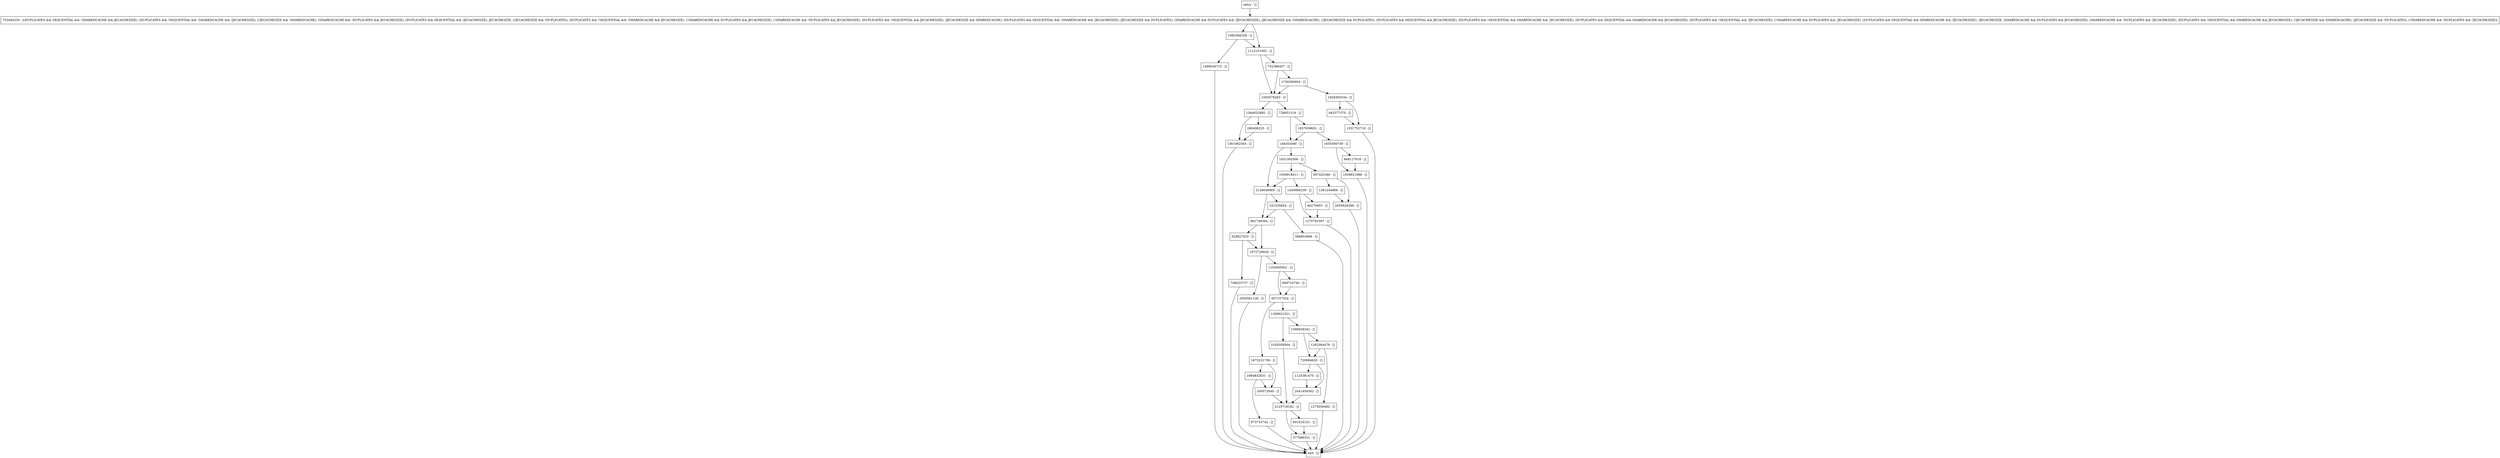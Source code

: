 digraph processFoundLN {
node [shape=record];
1673231708 [label="1673231708 - []"];
1499038715 [label="1499038715 - []"];
2055628396 [label="2055628396 - []"];
748023737 [label="748023737 - []"];
1994832831 [label="1994832831 - []"];
942577370 [label="942577370 - []"];
1598928342 [label="1598928342 - []"];
1361062504 [label="1361062504 - []"];
231535854 [label="231535854 - []"];
1270791097 [label="1270791097 - []"];
1564932885 [label="1564932885 - []"];
566853666 [label="566853666 - []"];
861749394 [label="861749394 - []"];
720984620 [label="720984620 - []"];
873733742 [label="873733742 - []"];
752386457 [label="752386457 - []"];
1059918011 [label="1059918011 - []"];
1361244866 [label="1361244866 - []"];
2041459382 [label="2041459382 - []"];
entry [label="entry - []"];
exit [label="exit - []"];
907432360 [label="907432360 - []"];
1368621021 [label="1368621021 - []"];
209572640 [label="209572640 - []"];
1275059482 [label="1275059482 - []"];
146353490 [label="146353490 - []"];
529827025 [label="529827025 - []"];
1657659651 [label="1657659651 - []"];
2128049965 [label="2128049965 - []"];
1831392506 [label="1831392506 - []"];
286408225 [label="286408225 - []"];
2050561138 [label="2050561138 - []"];
1125381475 [label="1125381475 - []"];
1050579283 [label="1050579283 - []"];
753494330 [label="753494330 - [(DUPLICATES && SEQUENTIAL && !SHAREDCACHE && JECACHESIZE), (DUPLICATES && !SEQUENTIAL && !SHAREDCACHE && !JECACHESIZE), (!JECACHESIZE && !SHAREDCACHE), (SHAREDCACHE && !DUPLICATES && JECACHESIZE), (DUPLICATES && SEQUENTIAL && !JECACHESIZE), JECACHESIZE, (!JECACHESIZE && !DUPLICATES), (DUPLICATES && !SEQUENTIAL && !SHAREDCACHE && JECACHESIZE), (!SHAREDCACHE && DUPLICATES && JECACHESIZE), (!SHAREDCACHE && !DUPLICATES && JECACHESIZE), (DUPLICATES && !SEQUENTIAL && JECACHESIZE), (JECACHESIZE && SHAREDCACHE), (DUPLICATES && SEQUENTIAL && !SHAREDCACHE && !JECACHESIZE), (JECACHESIZE && DUPLICATES), (SHAREDCACHE && DUPLICATES && !JECACHESIZE), (JECACHESIZE && !SHAREDCACHE), (!JECACHESIZE && DUPLICATES), (DUPLICATES && SEQUENTIAL && JECACHESIZE), (DUPLICATES && !SEQUENTIAL && SHAREDCACHE && !JECACHESIZE), (DUPLICATES && SEQUENTIAL && SHAREDCACHE && JECACHESIZE), (DUPLICATES && !SEQUENTIAL && !JECACHESIZE), (!SHAREDCACHE && DUPLICATES && !JECACHESIZE), (DUPLICATES && SEQUENTIAL && SHAREDCACHE && !JECACHESIZE), !JECACHESIZE, (SHAREDCACHE && DUPLICATES && JECACHESIZE), (SHAREDCACHE && !DUPLICATES && !JECACHESIZE), (DUPLICATES && !SEQUENTIAL && SHAREDCACHE && JECACHESIZE), (!JECACHESIZE && SHAREDCACHE), (JECACHESIZE && !DUPLICATES), (!SHAREDCACHE && !DUPLICATES && !JECACHESIZE)]"];
1655580749 [label="1655580749 - []"];
1262364479 [label="1262364479 - []"];
1972729929 [label="1972729929 - []"];
1112151002 [label="1112151002 - []"];
848117018 [label="848117018 - []"];
1939821988 [label="1939821988 - []"];
601616151 [label="601616151 - []"];
1028359564 [label="1028359564 - []"];
377086331 [label="377086331 - []"];
1085366328 [label="1085366328 - []"];
1730380954 [label="1730380954 - []"];
46270603 [label="46270603 - []"];
1928365534 [label="1928365534 - []"];
2125718182 [label="2125718182 - []"];
1351752719 [label="1351752719 - []"];
728651219 [label="728651219 - []"];
1430086239 [label="1430086239 - []"];
668710740 [label="668710740 - []"];
1102095001 [label="1102095001 - []"];
607157324 [label="607157324 - []"];
entry;
exit;
1673231708 -> 209572640;
1673231708 -> 1994832831;
1499038715 -> exit;
2055628396 -> exit;
748023737 -> exit;
1994832831 -> 873733742;
1994832831 -> 209572640;
942577370 -> 1351752719;
1598928342 -> 1262364479;
1598928342 -> 720984620;
1361062504 -> exit;
231535854 -> 566853666;
231535854 -> 861749394;
1270791097 -> exit;
1564932885 -> 1361062504;
1564932885 -> 286408225;
566853666 -> exit;
861749394 -> 529827025;
861749394 -> 1972729929;
720984620 -> 1125381475;
720984620 -> 2041459382;
873733742 -> exit;
752386457 -> 1730380954;
752386457 -> 1050579283;
1059918011 -> 2128049965;
1059918011 -> 1430086239;
1361244866 -> 2055628396;
2041459382 -> 2125718182;
entry -> 753494330;
907432360 -> 2055628396;
907432360 -> 1361244866;
1368621021 -> 1028359564;
1368621021 -> 1598928342;
209572640 -> 2125718182;
1275059482 -> exit;
146353490 -> 2128049965;
146353490 -> 1831392506;
529827025 -> 748023737;
529827025 -> 1972729929;
1657659651 -> 1655580749;
1657659651 -> 146353490;
2128049965 -> 231535854;
2128049965 -> 861749394;
1831392506 -> 907432360;
1831392506 -> 1059918011;
286408225 -> 1361062504;
2050561138 -> exit;
1125381475 -> 2041459382;
1050579283 -> 728651219;
1050579283 -> 1564932885;
753494330 -> 1085366328;
753494330 -> 1112151002;
1655580749 -> 848117018;
1655580749 -> 1939821988;
1262364479 -> 1275059482;
1262364479 -> 720984620;
1972729929 -> 2050561138;
1972729929 -> 1102095001;
1112151002 -> 752386457;
1112151002 -> 1050579283;
848117018 -> 1939821988;
1939821988 -> exit;
601616151 -> 377086331;
1028359564 -> 2125718182;
377086331 -> exit;
1085366328 -> 1499038715;
1085366328 -> 1112151002;
1730380954 -> 1928365534;
1730380954 -> 1050579283;
46270603 -> 1270791097;
1928365534 -> 1351752719;
1928365534 -> 942577370;
2125718182 -> 601616151;
2125718182 -> 377086331;
1351752719 -> exit;
728651219 -> 1657659651;
728651219 -> 146353490;
1430086239 -> 1270791097;
1430086239 -> 46270603;
668710740 -> 607157324;
1102095001 -> 668710740;
1102095001 -> 607157324;
607157324 -> 1673231708;
607157324 -> 1368621021;
}
